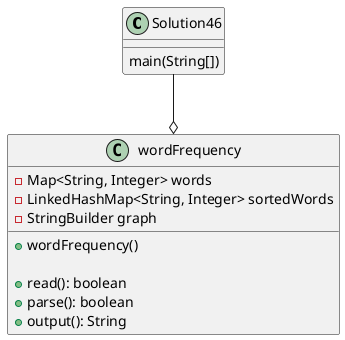 @startuml
class Solution46{
    main(String[])
    'wordFrequency app = new wordFrequency()
    'app.read()
    'app.parse()
    'app.output()
}

class wordFrequency{
    'attributes
    - Map<String, Integer> words
    - LinkedHashMap<String, Integer> sortedWords
    - StringBuilder graph

    'methods
    + wordFrequency()

    + read(): boolean
    + parse(): boolean
    + output(): String
}

Solution46 --o wordFrequency
@enduml